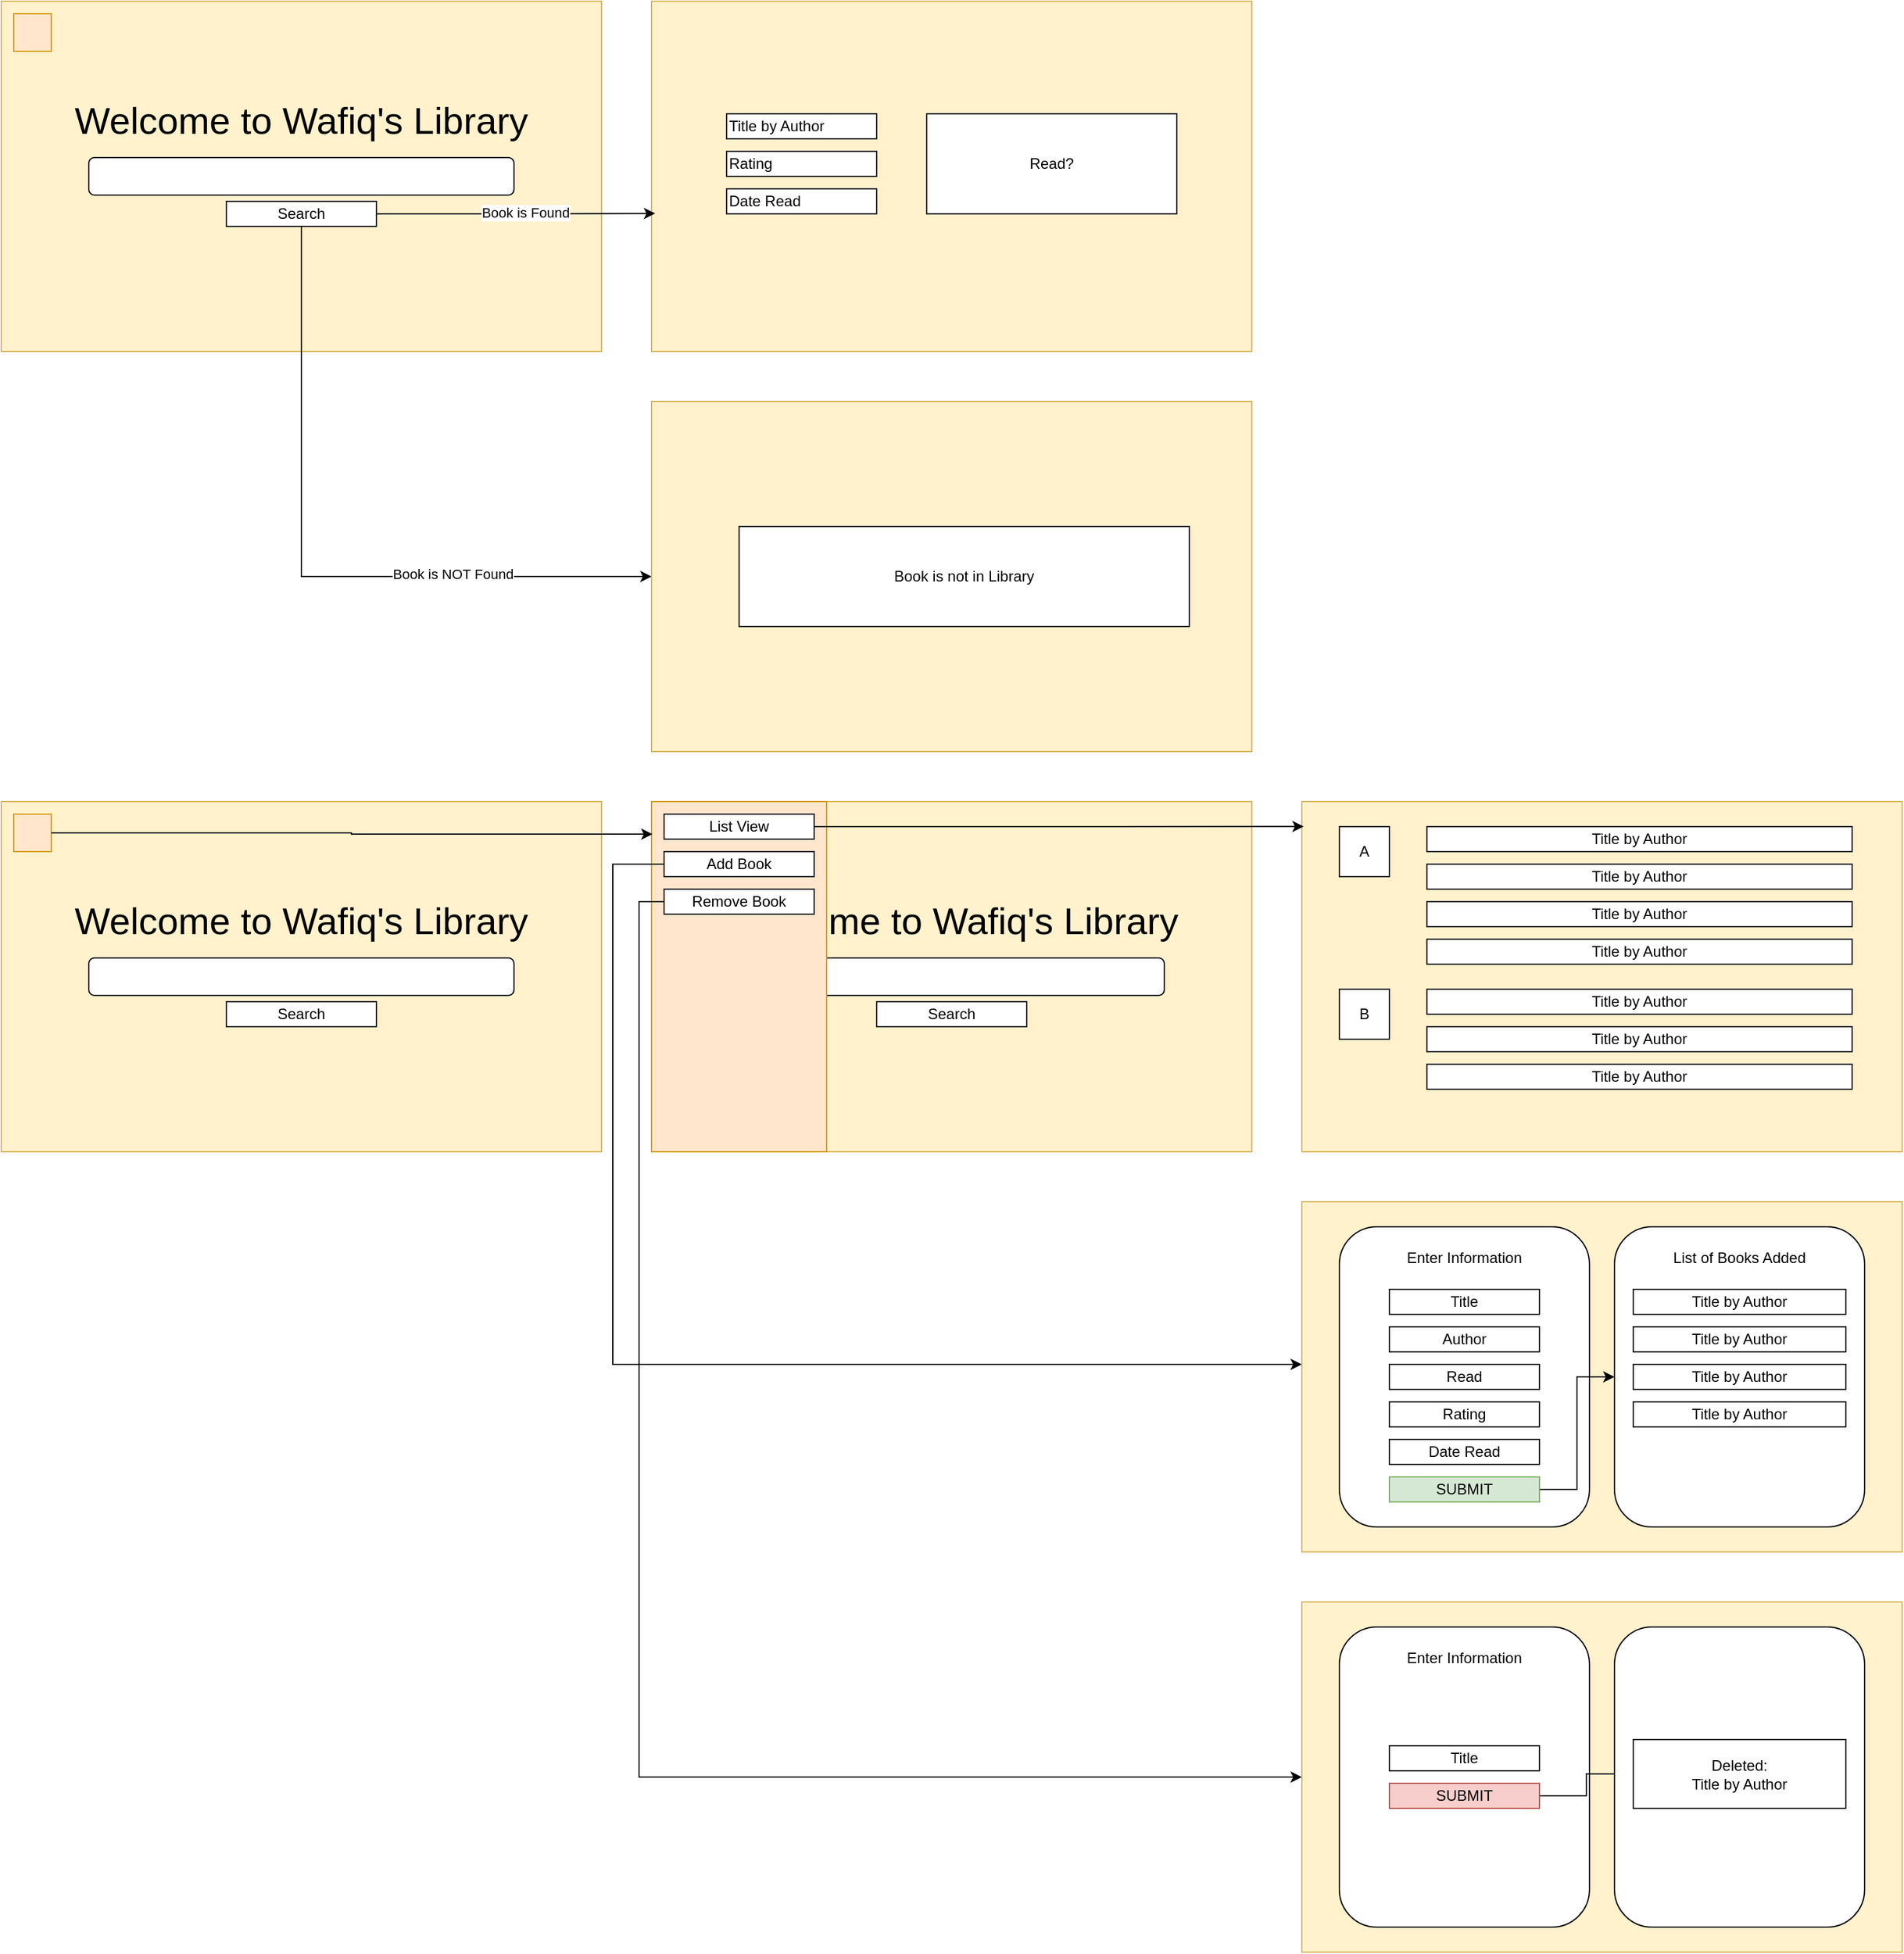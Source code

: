 <mxfile version="26.0.9">
  <diagram name="Page-1" id="CT030LC6nVq35u1Br7LH">
    <mxGraphModel dx="1530" dy="933" grid="1" gridSize="10" guides="1" tooltips="1" connect="1" arrows="1" fold="1" page="1" pageScale="1" pageWidth="850" pageHeight="1100" math="0" shadow="0">
      <root>
        <mxCell id="0" />
        <mxCell id="1" parent="0" />
        <mxCell id="CUPG3jFCVzWfbordO-YE-1" value="" style="rounded=0;whiteSpace=wrap;html=1;fillColor=#fff2cc;strokeColor=#d6b656;" vertex="1" parent="1">
          <mxGeometry x="40" y="40" width="480" height="280" as="geometry" />
        </mxCell>
        <mxCell id="CUPG3jFCVzWfbordO-YE-2" value="" style="rounded=1;whiteSpace=wrap;html=1;" vertex="1" parent="1">
          <mxGeometry x="110" y="165" width="340" height="30" as="geometry" />
        </mxCell>
        <mxCell id="CUPG3jFCVzWfbordO-YE-3" value="Welcome to Wafiq&#39;s Library" style="text;html=1;align=center;verticalAlign=middle;whiteSpace=wrap;rounded=0;fontFamily=Helvetica;fontSize=30;" vertex="1" parent="1">
          <mxGeometry x="80" y="120" width="400" height="30" as="geometry" />
        </mxCell>
        <mxCell id="CUPG3jFCVzWfbordO-YE-24" style="edgeStyle=orthogonalEdgeStyle;rounded=0;orthogonalLoop=1;jettySize=auto;html=1;exitX=0.5;exitY=1;exitDx=0;exitDy=0;entryX=0;entryY=0.5;entryDx=0;entryDy=0;" edge="1" parent="1" source="CUPG3jFCVzWfbordO-YE-4" target="CUPG3jFCVzWfbordO-YE-19">
          <mxGeometry relative="1" as="geometry" />
        </mxCell>
        <mxCell id="CUPG3jFCVzWfbordO-YE-26" value="Book is NOT Found" style="edgeLabel;html=1;align=center;verticalAlign=middle;resizable=0;points=[];" vertex="1" connectable="0" parent="CUPG3jFCVzWfbordO-YE-24">
          <mxGeometry x="0.433" y="2" relative="1" as="geometry">
            <mxPoint as="offset" />
          </mxGeometry>
        </mxCell>
        <mxCell id="CUPG3jFCVzWfbordO-YE-4" value="Search" style="rounded=0;whiteSpace=wrap;html=1;" vertex="1" parent="1">
          <mxGeometry x="220" y="200" width="120" height="20" as="geometry" />
        </mxCell>
        <mxCell id="CUPG3jFCVzWfbordO-YE-10" value="" style="rounded=0;whiteSpace=wrap;html=1;fillColor=#fff2cc;strokeColor=#d6b656;" vertex="1" parent="1">
          <mxGeometry x="560" y="40" width="480" height="280" as="geometry" />
        </mxCell>
        <mxCell id="CUPG3jFCVzWfbordO-YE-14" style="edgeStyle=orthogonalEdgeStyle;rounded=0;orthogonalLoop=1;jettySize=auto;html=1;exitX=1;exitY=0.5;exitDx=0;exitDy=0;entryX=0.006;entryY=0.606;entryDx=0;entryDy=0;entryPerimeter=0;" edge="1" parent="1" source="CUPG3jFCVzWfbordO-YE-4" target="CUPG3jFCVzWfbordO-YE-10">
          <mxGeometry relative="1" as="geometry" />
        </mxCell>
        <mxCell id="CUPG3jFCVzWfbordO-YE-25" value="Book is Found" style="edgeLabel;html=1;align=center;verticalAlign=middle;resizable=0;points=[];" vertex="1" connectable="0" parent="CUPG3jFCVzWfbordO-YE-14">
          <mxGeometry x="0.071" y="1" relative="1" as="geometry">
            <mxPoint as="offset" />
          </mxGeometry>
        </mxCell>
        <mxCell id="CUPG3jFCVzWfbordO-YE-15" value="Title by Author" style="rounded=0;whiteSpace=wrap;html=1;align=left;" vertex="1" parent="1">
          <mxGeometry x="620" y="130" width="120" height="20" as="geometry" />
        </mxCell>
        <mxCell id="CUPG3jFCVzWfbordO-YE-16" value="Rating" style="rounded=0;whiteSpace=wrap;html=1;align=left;" vertex="1" parent="1">
          <mxGeometry x="620" y="160" width="120" height="20" as="geometry" />
        </mxCell>
        <mxCell id="CUPG3jFCVzWfbordO-YE-17" value="Date Read" style="rounded=0;whiteSpace=wrap;html=1;align=left;" vertex="1" parent="1">
          <mxGeometry x="620" y="190" width="120" height="20" as="geometry" />
        </mxCell>
        <mxCell id="CUPG3jFCVzWfbordO-YE-18" value="Read?" style="rounded=0;whiteSpace=wrap;html=1;" vertex="1" parent="1">
          <mxGeometry x="780" y="130" width="200" height="80" as="geometry" />
        </mxCell>
        <mxCell id="CUPG3jFCVzWfbordO-YE-19" value="" style="rounded=0;whiteSpace=wrap;html=1;fillColor=#fff2cc;strokeColor=#d6b656;" vertex="1" parent="1">
          <mxGeometry x="560" y="360" width="480" height="280" as="geometry" />
        </mxCell>
        <mxCell id="CUPG3jFCVzWfbordO-YE-23" value="Book is not in Library" style="rounded=0;whiteSpace=wrap;html=1;" vertex="1" parent="1">
          <mxGeometry x="630" y="460" width="360" height="80" as="geometry" />
        </mxCell>
        <mxCell id="CUPG3jFCVzWfbordO-YE-35" value="" style="rounded=0;whiteSpace=wrap;html=1;fillColor=#fff2cc;strokeColor=#d6b656;" vertex="1" parent="1">
          <mxGeometry x="40" y="680" width="480" height="280" as="geometry" />
        </mxCell>
        <mxCell id="CUPG3jFCVzWfbordO-YE-36" value="" style="rounded=1;whiteSpace=wrap;html=1;" vertex="1" parent="1">
          <mxGeometry x="110" y="805" width="340" height="30" as="geometry" />
        </mxCell>
        <mxCell id="CUPG3jFCVzWfbordO-YE-37" value="Welcome to Wafiq&#39;s Library" style="text;html=1;align=center;verticalAlign=middle;whiteSpace=wrap;rounded=0;fontFamily=Helvetica;fontSize=30;" vertex="1" parent="1">
          <mxGeometry x="80" y="760" width="400" height="30" as="geometry" />
        </mxCell>
        <mxCell id="CUPG3jFCVzWfbordO-YE-38" value="Search" style="rounded=0;whiteSpace=wrap;html=1;" vertex="1" parent="1">
          <mxGeometry x="220" y="840" width="120" height="20" as="geometry" />
        </mxCell>
        <mxCell id="CUPG3jFCVzWfbordO-YE-40" value="" style="whiteSpace=wrap;html=1;aspect=fixed;fillColor=#ffe6cc;strokeColor=#d79b00;" vertex="1" parent="1">
          <mxGeometry x="50" y="690" width="30" height="30" as="geometry" />
        </mxCell>
        <mxCell id="CUPG3jFCVzWfbordO-YE-41" value="" style="rounded=0;whiteSpace=wrap;html=1;fillColor=#fff2cc;strokeColor=#d6b656;" vertex="1" parent="1">
          <mxGeometry x="560" y="680" width="480" height="280" as="geometry" />
        </mxCell>
        <mxCell id="CUPG3jFCVzWfbordO-YE-42" value="" style="rounded=1;whiteSpace=wrap;html=1;" vertex="1" parent="1">
          <mxGeometry x="630" y="805" width="340" height="30" as="geometry" />
        </mxCell>
        <mxCell id="CUPG3jFCVzWfbordO-YE-43" value="Welcome to Wafiq&#39;s Library" style="text;html=1;align=center;verticalAlign=middle;whiteSpace=wrap;rounded=0;fontFamily=Helvetica;fontSize=30;" vertex="1" parent="1">
          <mxGeometry x="600" y="760" width="400" height="30" as="geometry" />
        </mxCell>
        <mxCell id="CUPG3jFCVzWfbordO-YE-44" value="Search" style="rounded=0;whiteSpace=wrap;html=1;" vertex="1" parent="1">
          <mxGeometry x="740" y="840" width="120" height="20" as="geometry" />
        </mxCell>
        <mxCell id="CUPG3jFCVzWfbordO-YE-46" value="" style="rounded=0;whiteSpace=wrap;html=1;fillColor=#ffe6cc;strokeColor=#d79b00;" vertex="1" parent="1">
          <mxGeometry x="560" y="680" width="140" height="280" as="geometry" />
        </mxCell>
        <mxCell id="CUPG3jFCVzWfbordO-YE-47" style="edgeStyle=orthogonalEdgeStyle;rounded=0;orthogonalLoop=1;jettySize=auto;html=1;exitX=1;exitY=0.5;exitDx=0;exitDy=0;entryX=0.005;entryY=0.093;entryDx=0;entryDy=0;entryPerimeter=0;" edge="1" parent="1" source="CUPG3jFCVzWfbordO-YE-40" target="CUPG3jFCVzWfbordO-YE-46">
          <mxGeometry relative="1" as="geometry" />
        </mxCell>
        <mxCell id="CUPG3jFCVzWfbordO-YE-48" value="List View" style="rounded=0;whiteSpace=wrap;html=1;" vertex="1" parent="1">
          <mxGeometry x="570" y="690" width="120" height="20" as="geometry" />
        </mxCell>
        <mxCell id="CUPG3jFCVzWfbordO-YE-127" style="edgeStyle=orthogonalEdgeStyle;rounded=0;orthogonalLoop=1;jettySize=auto;html=1;exitX=0;exitY=0.5;exitDx=0;exitDy=0;entryX=0.002;entryY=0.603;entryDx=0;entryDy=0;entryPerimeter=0;" edge="1" parent="1" source="CUPG3jFCVzWfbordO-YE-49">
          <mxGeometry relative="1" as="geometry">
            <mxPoint x="1080.0" y="1130" as="targetPoint" />
            <mxPoint x="569.04" y="691.16" as="sourcePoint" />
            <Array as="points">
              <mxPoint x="529" y="730" />
              <mxPoint x="529" y="1130" />
            </Array>
          </mxGeometry>
        </mxCell>
        <mxCell id="CUPG3jFCVzWfbordO-YE-49" value="Add Book" style="rounded=0;whiteSpace=wrap;html=1;" vertex="1" parent="1">
          <mxGeometry x="570" y="720" width="120" height="20" as="geometry" />
        </mxCell>
        <mxCell id="CUPG3jFCVzWfbordO-YE-128" style="edgeStyle=orthogonalEdgeStyle;rounded=0;orthogonalLoop=1;jettySize=auto;html=1;exitX=0;exitY=0.5;exitDx=0;exitDy=0;entryX=0;entryY=0.5;entryDx=0;entryDy=0;" edge="1" parent="1" source="CUPG3jFCVzWfbordO-YE-50" target="CUPG3jFCVzWfbordO-YE-81">
          <mxGeometry relative="1" as="geometry">
            <mxPoint x="1080.0" y="1491.538" as="targetPoint" />
          </mxGeometry>
        </mxCell>
        <mxCell id="CUPG3jFCVzWfbordO-YE-50" value="Remove Book" style="rounded=0;whiteSpace=wrap;html=1;" vertex="1" parent="1">
          <mxGeometry x="570" y="750" width="120" height="20" as="geometry" />
        </mxCell>
        <mxCell id="CUPG3jFCVzWfbordO-YE-52" value="" style="rounded=0;whiteSpace=wrap;html=1;fillColor=#fff2cc;strokeColor=#d6b656;movable=0;resizable=0;rotatable=0;deletable=0;editable=0;locked=1;connectable=0;" vertex="1" parent="1">
          <mxGeometry x="1080" y="680" width="480" height="280" as="geometry" />
        </mxCell>
        <mxCell id="CUPG3jFCVzWfbordO-YE-60" value="Title by Author" style="rounded=0;whiteSpace=wrap;html=1;" vertex="1" parent="1">
          <mxGeometry x="1180" y="700" width="340" height="20" as="geometry" />
        </mxCell>
        <mxCell id="CUPG3jFCVzWfbordO-YE-61" value="A" style="whiteSpace=wrap;html=1;aspect=fixed;" vertex="1" parent="1">
          <mxGeometry x="1110" y="700" width="40" height="40" as="geometry" />
        </mxCell>
        <mxCell id="CUPG3jFCVzWfbordO-YE-62" value="Title by Author" style="rounded=0;whiteSpace=wrap;html=1;" vertex="1" parent="1">
          <mxGeometry x="1180" y="730" width="340" height="20" as="geometry" />
        </mxCell>
        <mxCell id="CUPG3jFCVzWfbordO-YE-63" value="Title by Author" style="rounded=0;whiteSpace=wrap;html=1;" vertex="1" parent="1">
          <mxGeometry x="1180" y="760" width="340" height="20" as="geometry" />
        </mxCell>
        <mxCell id="CUPG3jFCVzWfbordO-YE-64" value="Title by Author" style="rounded=0;whiteSpace=wrap;html=1;" vertex="1" parent="1">
          <mxGeometry x="1180" y="790" width="340" height="20" as="geometry" />
        </mxCell>
        <mxCell id="CUPG3jFCVzWfbordO-YE-65" value="B" style="whiteSpace=wrap;html=1;aspect=fixed;" vertex="1" parent="1">
          <mxGeometry x="1110" y="830" width="40" height="40" as="geometry" />
        </mxCell>
        <mxCell id="CUPG3jFCVzWfbordO-YE-66" value="Title by Author" style="rounded=0;whiteSpace=wrap;html=1;" vertex="1" parent="1">
          <mxGeometry x="1180" y="830" width="340" height="20" as="geometry" />
        </mxCell>
        <mxCell id="CUPG3jFCVzWfbordO-YE-67" value="Title by Author" style="rounded=0;whiteSpace=wrap;html=1;" vertex="1" parent="1">
          <mxGeometry x="1180" y="860" width="340" height="20" as="geometry" />
        </mxCell>
        <mxCell id="CUPG3jFCVzWfbordO-YE-68" value="Title by Author" style="rounded=0;whiteSpace=wrap;html=1;" vertex="1" parent="1">
          <mxGeometry x="1180" y="890" width="340" height="20" as="geometry" />
        </mxCell>
        <mxCell id="CUPG3jFCVzWfbordO-YE-69" style="edgeStyle=orthogonalEdgeStyle;rounded=0;orthogonalLoop=1;jettySize=auto;html=1;exitX=1;exitY=0.5;exitDx=0;exitDy=0;entryX=0.003;entryY=0.071;entryDx=0;entryDy=0;entryPerimeter=0;" edge="1" parent="1" source="CUPG3jFCVzWfbordO-YE-48" target="CUPG3jFCVzWfbordO-YE-52">
          <mxGeometry relative="1" as="geometry" />
        </mxCell>
        <mxCell id="CUPG3jFCVzWfbordO-YE-70" value="" style="rounded=0;whiteSpace=wrap;html=1;fillColor=#fff2cc;strokeColor=#d6b656;movable=1;resizable=1;rotatable=1;deletable=1;editable=1;locked=0;connectable=1;" vertex="1" parent="1">
          <mxGeometry x="1080" y="1000" width="480" height="280" as="geometry" />
        </mxCell>
        <mxCell id="CUPG3jFCVzWfbordO-YE-81" value="" style="rounded=0;whiteSpace=wrap;html=1;fillColor=#fff2cc;strokeColor=#d6b656;movable=1;resizable=1;rotatable=1;deletable=1;editable=1;locked=0;connectable=1;" vertex="1" parent="1">
          <mxGeometry x="1080" y="1320" width="480" height="280" as="geometry" />
        </mxCell>
        <mxCell id="CUPG3jFCVzWfbordO-YE-93" value="" style="rounded=1;whiteSpace=wrap;html=1;movable=1;resizable=1;rotatable=1;deletable=1;editable=1;locked=0;connectable=1;" vertex="1" parent="1">
          <mxGeometry x="1110" y="1020" width="200" height="240" as="geometry" />
        </mxCell>
        <mxCell id="CUPG3jFCVzWfbordO-YE-96" value="Title" style="rounded=0;whiteSpace=wrap;html=1;" vertex="1" parent="1">
          <mxGeometry x="1150" y="1070" width="120" height="20" as="geometry" />
        </mxCell>
        <mxCell id="CUPG3jFCVzWfbordO-YE-97" value="Author" style="rounded=0;whiteSpace=wrap;html=1;" vertex="1" parent="1">
          <mxGeometry x="1150" y="1100" width="120" height="20" as="geometry" />
        </mxCell>
        <mxCell id="CUPG3jFCVzWfbordO-YE-98" value="Read" style="rounded=0;whiteSpace=wrap;html=1;" vertex="1" parent="1">
          <mxGeometry x="1150" y="1130" width="120" height="20" as="geometry" />
        </mxCell>
        <mxCell id="CUPG3jFCVzWfbordO-YE-99" value="Rating" style="rounded=0;whiteSpace=wrap;html=1;" vertex="1" parent="1">
          <mxGeometry x="1150" y="1160" width="120" height="20" as="geometry" />
        </mxCell>
        <mxCell id="CUPG3jFCVzWfbordO-YE-100" value="Date Read" style="rounded=0;whiteSpace=wrap;html=1;" vertex="1" parent="1">
          <mxGeometry x="1150" y="1190" width="120" height="20" as="geometry" />
        </mxCell>
        <mxCell id="CUPG3jFCVzWfbordO-YE-102" value="Enter Information" style="text;html=1;align=center;verticalAlign=middle;whiteSpace=wrap;rounded=0;" vertex="1" parent="1">
          <mxGeometry x="1155" y="1030" width="110" height="30" as="geometry" />
        </mxCell>
        <mxCell id="CUPG3jFCVzWfbordO-YE-110" style="edgeStyle=orthogonalEdgeStyle;rounded=0;orthogonalLoop=1;jettySize=auto;html=1;exitX=1;exitY=0.5;exitDx=0;exitDy=0;entryX=0;entryY=0.5;entryDx=0;entryDy=0;" edge="1" parent="1" source="CUPG3jFCVzWfbordO-YE-103" target="CUPG3jFCVzWfbordO-YE-104">
          <mxGeometry relative="1" as="geometry" />
        </mxCell>
        <mxCell id="CUPG3jFCVzWfbordO-YE-103" value="SUBMIT" style="rounded=0;whiteSpace=wrap;html=1;fillColor=#d5e8d4;strokeColor=#82b366;" vertex="1" parent="1">
          <mxGeometry x="1150" y="1220" width="120" height="20" as="geometry" />
        </mxCell>
        <mxCell id="CUPG3jFCVzWfbordO-YE-104" value="" style="rounded=1;whiteSpace=wrap;html=1;movable=1;resizable=1;rotatable=1;deletable=1;editable=1;locked=0;connectable=1;" vertex="1" parent="1">
          <mxGeometry x="1330" y="1020" width="200" height="240" as="geometry" />
        </mxCell>
        <mxCell id="CUPG3jFCVzWfbordO-YE-105" value="List of Books Added" style="text;html=1;align=center;verticalAlign=middle;whiteSpace=wrap;rounded=0;" vertex="1" parent="1">
          <mxGeometry x="1375" y="1030" width="110" height="30" as="geometry" />
        </mxCell>
        <mxCell id="CUPG3jFCVzWfbordO-YE-106" value="Title by Author" style="rounded=0;whiteSpace=wrap;html=1;" vertex="1" parent="1">
          <mxGeometry x="1345" y="1070" width="170" height="20" as="geometry" />
        </mxCell>
        <mxCell id="CUPG3jFCVzWfbordO-YE-107" value="Title by Author" style="rounded=0;whiteSpace=wrap;html=1;" vertex="1" parent="1">
          <mxGeometry x="1345" y="1100" width="170" height="20" as="geometry" />
        </mxCell>
        <mxCell id="CUPG3jFCVzWfbordO-YE-108" value="Title by Author" style="rounded=0;whiteSpace=wrap;html=1;" vertex="1" parent="1">
          <mxGeometry x="1345" y="1130" width="170" height="20" as="geometry" />
        </mxCell>
        <mxCell id="CUPG3jFCVzWfbordO-YE-109" value="Title by Author" style="rounded=0;whiteSpace=wrap;html=1;" vertex="1" parent="1">
          <mxGeometry x="1345" y="1160" width="170" height="20" as="geometry" />
        </mxCell>
        <mxCell id="CUPG3jFCVzWfbordO-YE-112" value="" style="rounded=1;whiteSpace=wrap;html=1;movable=1;resizable=1;rotatable=1;deletable=1;editable=1;locked=0;connectable=1;" vertex="1" parent="1">
          <mxGeometry x="1110" y="1340" width="200" height="240" as="geometry" />
        </mxCell>
        <mxCell id="CUPG3jFCVzWfbordO-YE-113" value="Title" style="rounded=0;whiteSpace=wrap;html=1;" vertex="1" parent="1">
          <mxGeometry x="1150" y="1435" width="120" height="20" as="geometry" />
        </mxCell>
        <mxCell id="CUPG3jFCVzWfbordO-YE-118" value="Enter Information" style="text;html=1;align=center;verticalAlign=middle;whiteSpace=wrap;rounded=0;" vertex="1" parent="1">
          <mxGeometry x="1155" y="1350" width="110" height="30" as="geometry" />
        </mxCell>
        <mxCell id="CUPG3jFCVzWfbordO-YE-130" style="edgeStyle=orthogonalEdgeStyle;rounded=0;orthogonalLoop=1;jettySize=auto;html=1;exitX=1;exitY=0.5;exitDx=0;exitDy=0;entryX=0;entryY=0.5;entryDx=0;entryDy=0;" edge="1" parent="1" source="CUPG3jFCVzWfbordO-YE-120" target="CUPG3jFCVzWfbordO-YE-124">
          <mxGeometry relative="1" as="geometry" />
        </mxCell>
        <mxCell id="CUPG3jFCVzWfbordO-YE-120" value="SUBMIT" style="rounded=0;whiteSpace=wrap;html=1;fillColor=#f8cecc;strokeColor=#b85450;" vertex="1" parent="1">
          <mxGeometry x="1150" y="1465" width="120" height="20" as="geometry" />
        </mxCell>
        <mxCell id="CUPG3jFCVzWfbordO-YE-121" value="" style="rounded=1;whiteSpace=wrap;html=1;movable=1;resizable=1;rotatable=1;deletable=1;editable=1;locked=0;connectable=1;" vertex="1" parent="1">
          <mxGeometry x="1330" y="1340" width="200" height="240" as="geometry" />
        </mxCell>
        <mxCell id="CUPG3jFCVzWfbordO-YE-124" value="&lt;div&gt;Deleted:&lt;/div&gt;Title by Author" style="rounded=0;whiteSpace=wrap;html=1;" vertex="1" parent="1">
          <mxGeometry x="1345" y="1430" width="170" height="55" as="geometry" />
        </mxCell>
        <mxCell id="CUPG3jFCVzWfbordO-YE-129" value="" style="whiteSpace=wrap;html=1;aspect=fixed;fillColor=#ffe6cc;strokeColor=#d79b00;" vertex="1" parent="1">
          <mxGeometry x="50" y="50" width="30" height="30" as="geometry" />
        </mxCell>
      </root>
    </mxGraphModel>
  </diagram>
</mxfile>
